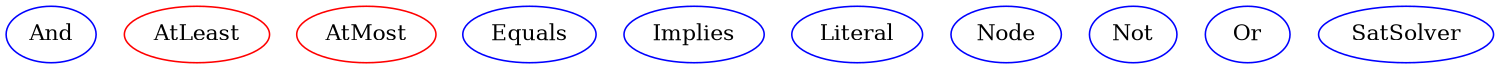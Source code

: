 digraph G {
size= "10,10";
rotate = 180;
"And"[label="And",shape=ellipse,color=blue,fontcolor=black,style=""];
"AtLeast"[label="AtLeast",shape=ellipse,color=red,fontcolor=black,style=""];
"AtMost"[label="AtMost",shape=ellipse,color=red,fontcolor=black,style=""];
"Equals"[label="Equals",shape=ellipse,color=blue,fontcolor=black,style=""];
"Implies"[label="Implies",shape=ellipse,color=blue,fontcolor=black,style=""];
"Literal"[label="Literal",shape=ellipse,color=blue,fontcolor=black,style=""];
"Node"[label="Node",shape=ellipse,color=blue,fontcolor=black,style=""];
"Not"[label="Not",shape=ellipse,color=blue,fontcolor=black,style=""];
"Or"[label="Or",shape=ellipse,color=blue,fontcolor=black,style=""];
"SatSolver"[label="SatSolver",shape=ellipse,color=blue,fontcolor=black,style=""];
}